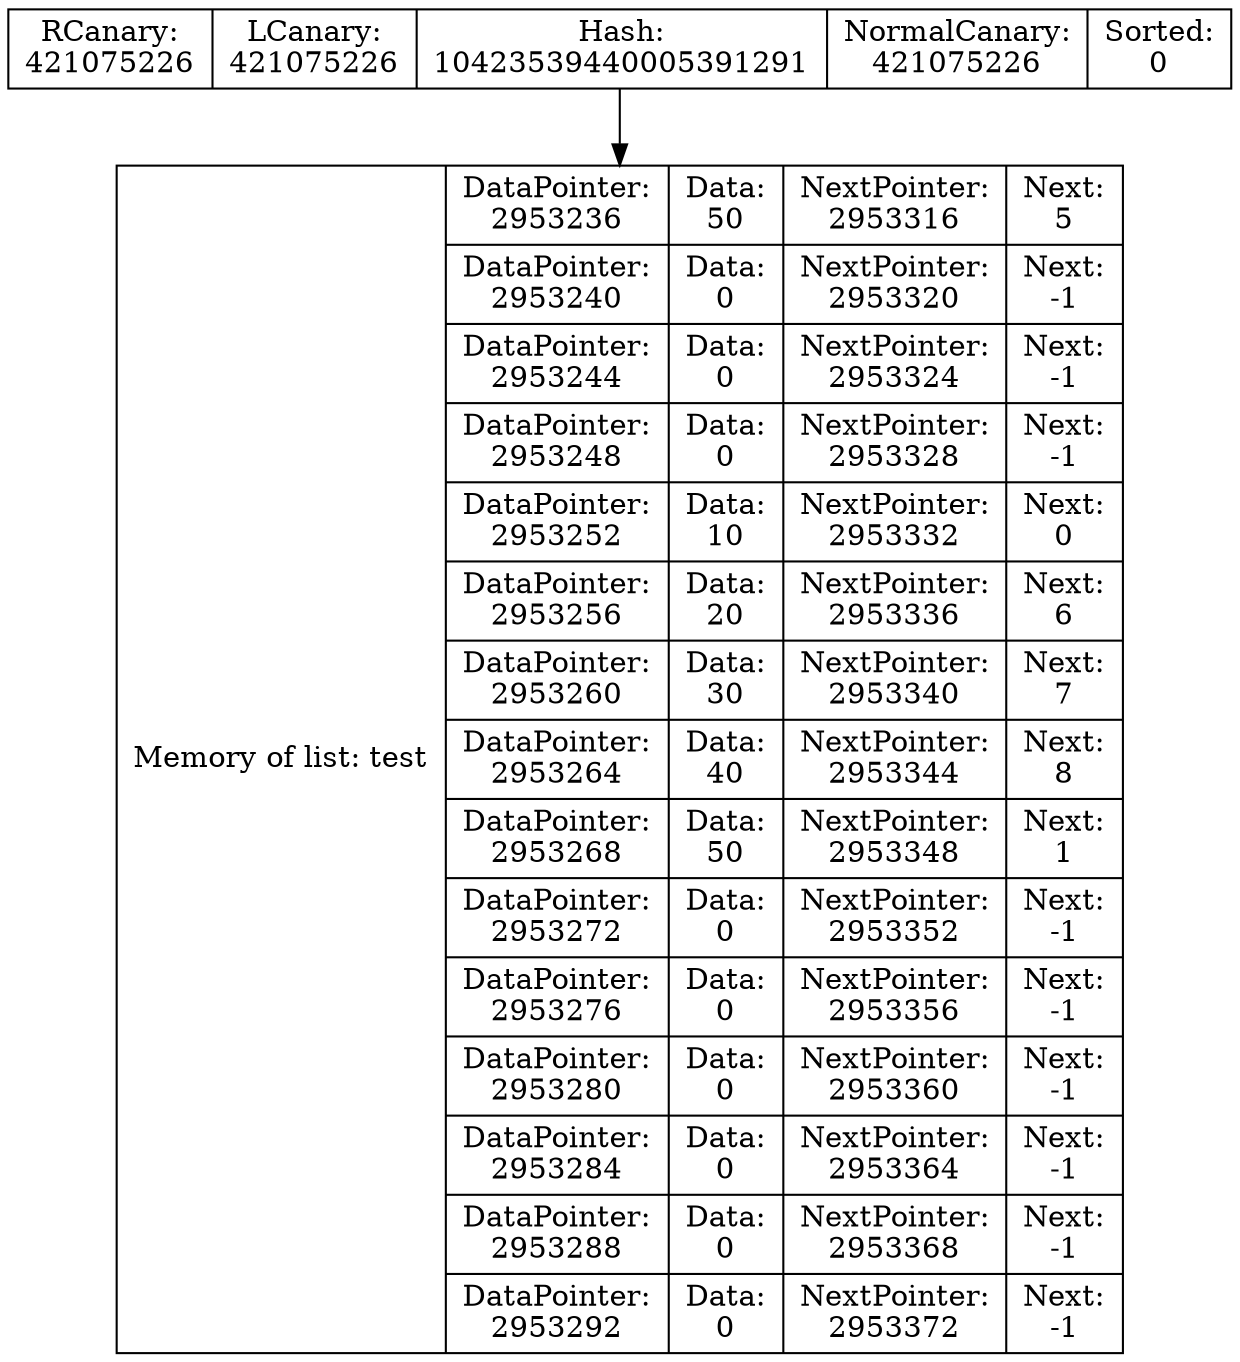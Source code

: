 digraph G{
data [shape=record,label="{Memory of list: test} | {{DataPointer:\n2953236 | Data:\n50 | NextPointer:\n2953316 | Next:\n5}
| {DataPointer:\n2953240 | Data:\n0 | NextPointer:\n2953320 | Next:\n-1}
| {DataPointer:\n2953244 | Data:\n0 | NextPointer:\n2953324 | Next:\n-1}
| {DataPointer:\n2953248 | Data:\n0 | NextPointer:\n2953328 | Next:\n-1}
| {DataPointer:\n2953252 | Data:\n10 | NextPointer:\n2953332 | Next:\n0}
| {DataPointer:\n2953256 | Data:\n20 | NextPointer:\n2953336 | Next:\n6}
| {DataPointer:\n2953260 | Data:\n30 | NextPointer:\n2953340 | Next:\n7}
| {DataPointer:\n2953264 | Data:\n40 | NextPointer:\n2953344 | Next:\n8}
| {DataPointer:\n2953268 | Data:\n50 | NextPointer:\n2953348 | Next:\n1}
| {DataPointer:\n2953272 | Data:\n0 | NextPointer:\n2953352 | Next:\n-1}
| {DataPointer:\n2953276 | Data:\n0 | NextPointer:\n2953356 | Next:\n-1}
| {DataPointer:\n2953280 | Data:\n0 | NextPointer:\n2953360 | Next:\n-1}
| {DataPointer:\n2953284 | Data:\n0 | NextPointer:\n2953364 | Next:\n-1}
| {DataPointer:\n2953288 | Data:\n0 | NextPointer:\n2953368 | Next:\n-1}
| {DataPointer:\n2953292 | Data:\n0 | NextPointer:\n2953372 | Next:\n-1}
}"];
Shild [shape=record,label=" RCanary:\n421075226 | LCanary:\n421075226 | Hash:\n10423539440005391291 | NormalCanary:\n421075226 | Sorted:\n0"];
Shild->data
}
